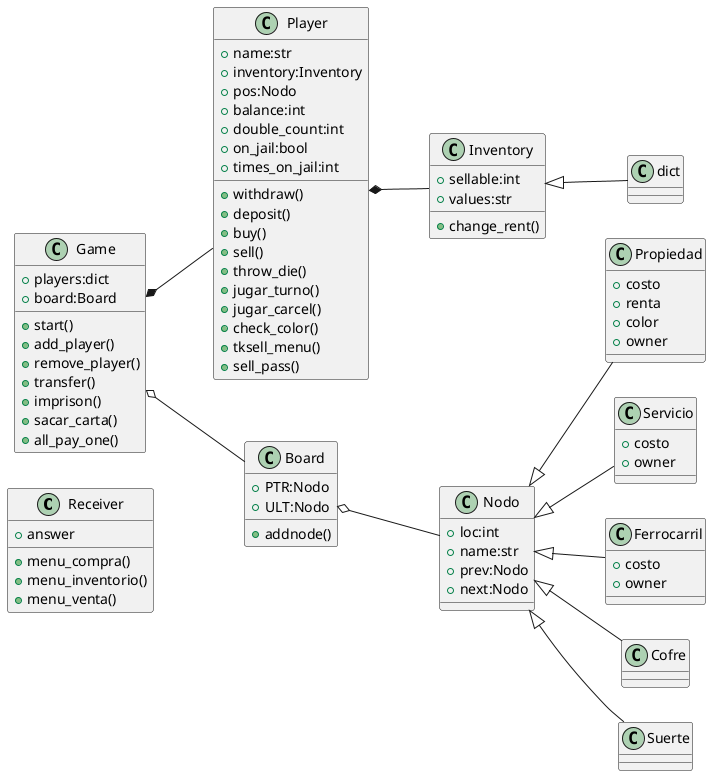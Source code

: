 @startuml
class Receiver{
+answer
+menu_compra()
+menu_inventorio()
+menu_venta()
}

left to right direction
class Inventory{
+sellable:int
+values:str
+change_rent()
}

class Player{
+name:str
+inventory:Inventory
+pos:Nodo
+balance:int
+double_count:int
+on_jail:bool
+times_on_jail:int
+withdraw()
+deposit()
+buy()
+sell()
+throw_die()
+jugar_turno()
+jugar_carcel()
+check_color()
+tksell_menu()
+sell_pass()
}
class dict{
}
class Game{
+players:dict
+board:Board
+start()
+add_player()
+remove_player()
+transfer()
+imprison()
+sacar_carta()
+all_pay_one()
}

class Board{
+PTR:Nodo
+ULT:Nodo
+addnode()
}

class Nodo{
+loc:int
+name:str
+prev:Nodo
+next:Nodo
}
class Propiedad{
+costo
+renta
+color
+owner
}
class Servicio{
+costo
+owner
}
class Ferrocarril{
+costo
+owner
}
Player*--Inventory
Game *--Player
Game o-- Board
Board o-- Nodo
Inventory <|-- dict
Nodo <|-- Propiedad
Nodo <|-- Ferrocarril
Nodo <|-- Servicio
Nodo <|-- Cofre
Nodo <|-- Suerte
@enduml